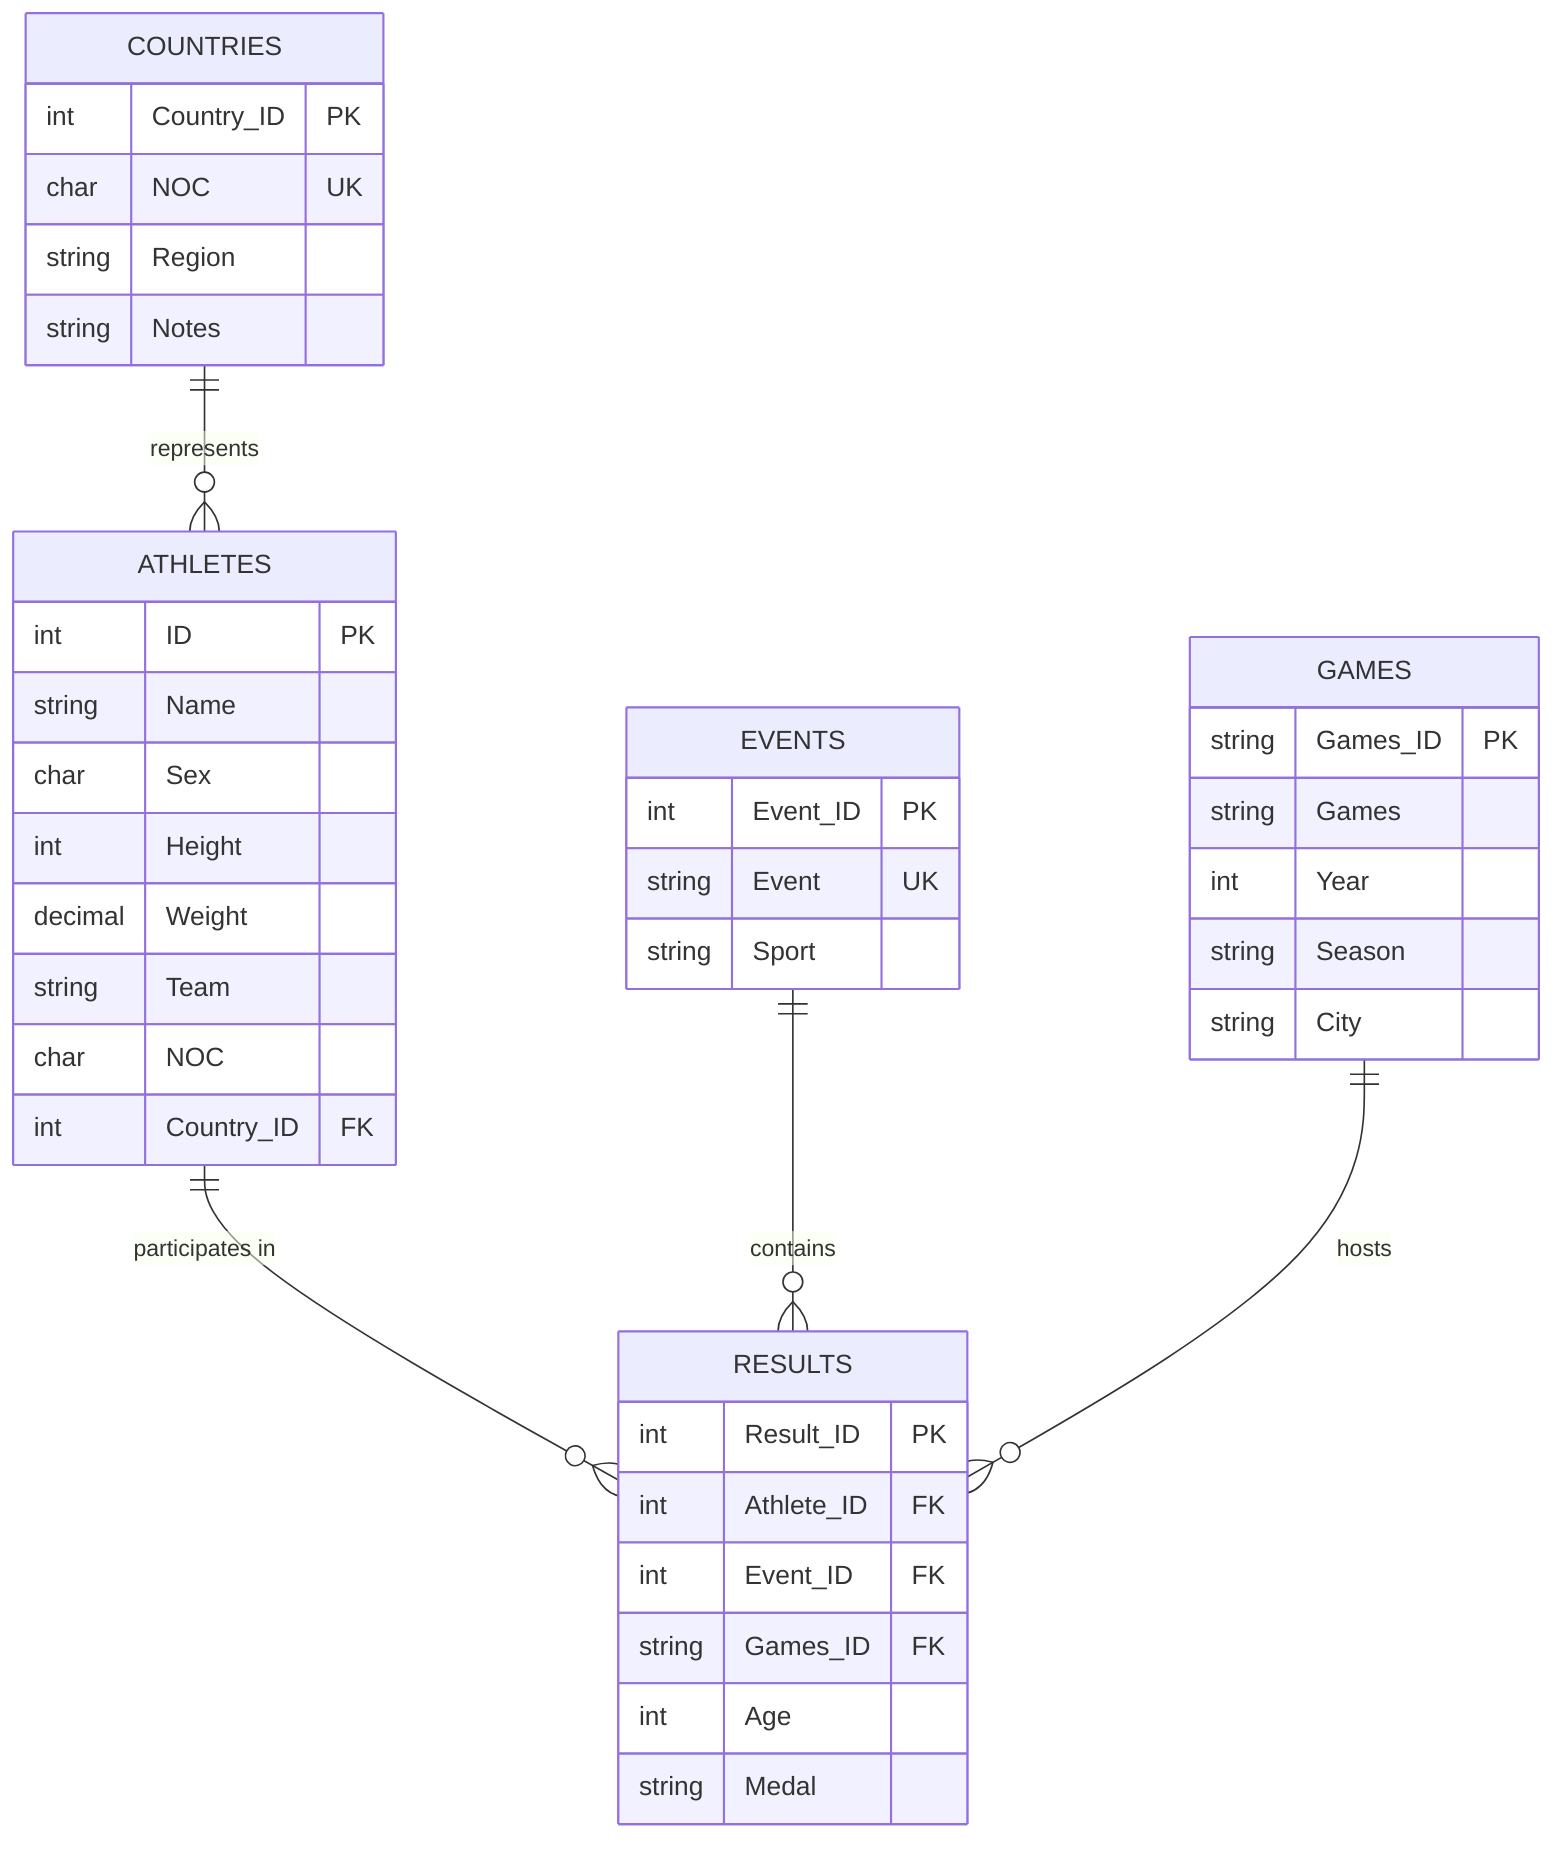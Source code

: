 erDiagram
    ATHLETES {
        int ID PK
        string Name
        char Sex
        int Height
        decimal Weight
        string Team
        char NOC
        int Country_ID FK
    }
    
    COUNTRIES {
        int Country_ID PK
        char NOC UK
        string Region
        string Notes
    }
    
    EVENTS {
        int Event_ID PK
        string Event UK
        string Sport
    }
    
    GAMES {
        string Games_ID PK
        string Games
        int Year
        string Season
        string City
    }
    
    RESULTS {
        int Result_ID PK
        int Athlete_ID FK
        int Event_ID FK
        string Games_ID FK
        int Age
        string Medal
    }
    
    ATHLETES ||--o{ RESULTS : "participates in"
    COUNTRIES ||--o{ ATHLETES : "represents"
    EVENTS ||--o{ RESULTS : "contains"
    GAMES ||--o{ RESULTS : "hosts"